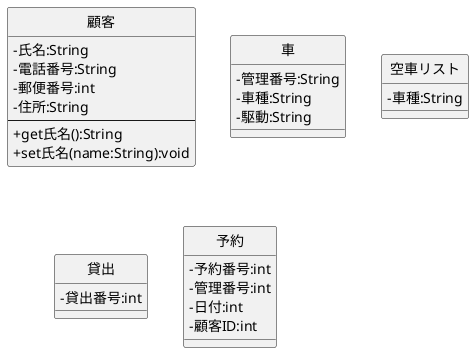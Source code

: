 @startuml ユースケース
    skinparam classAttributeIconSize 0
    class 顧客{
        -氏名:String
        -電話番号:String
        -郵便番号:int
        -住所:String
        ---
        +get氏名():String
        +set氏名(name:String):void
    }
    class 車{
        -管理番号:String
        -車種:String
        -駆動:String
    }
    class 空車リスト{
        -車種:String
    }

    class 貸出{
        -貸出番号:int
    }
    class 予約{
        -予約番号:int
        -管理番号:int
        -日付:int
        -顧客ID:int
    }
    hide 顧客 circle
    hide 車 circle
    hide 空車リスト circle
    hide 貸出 circle
    hide 予約 circle
@enduml